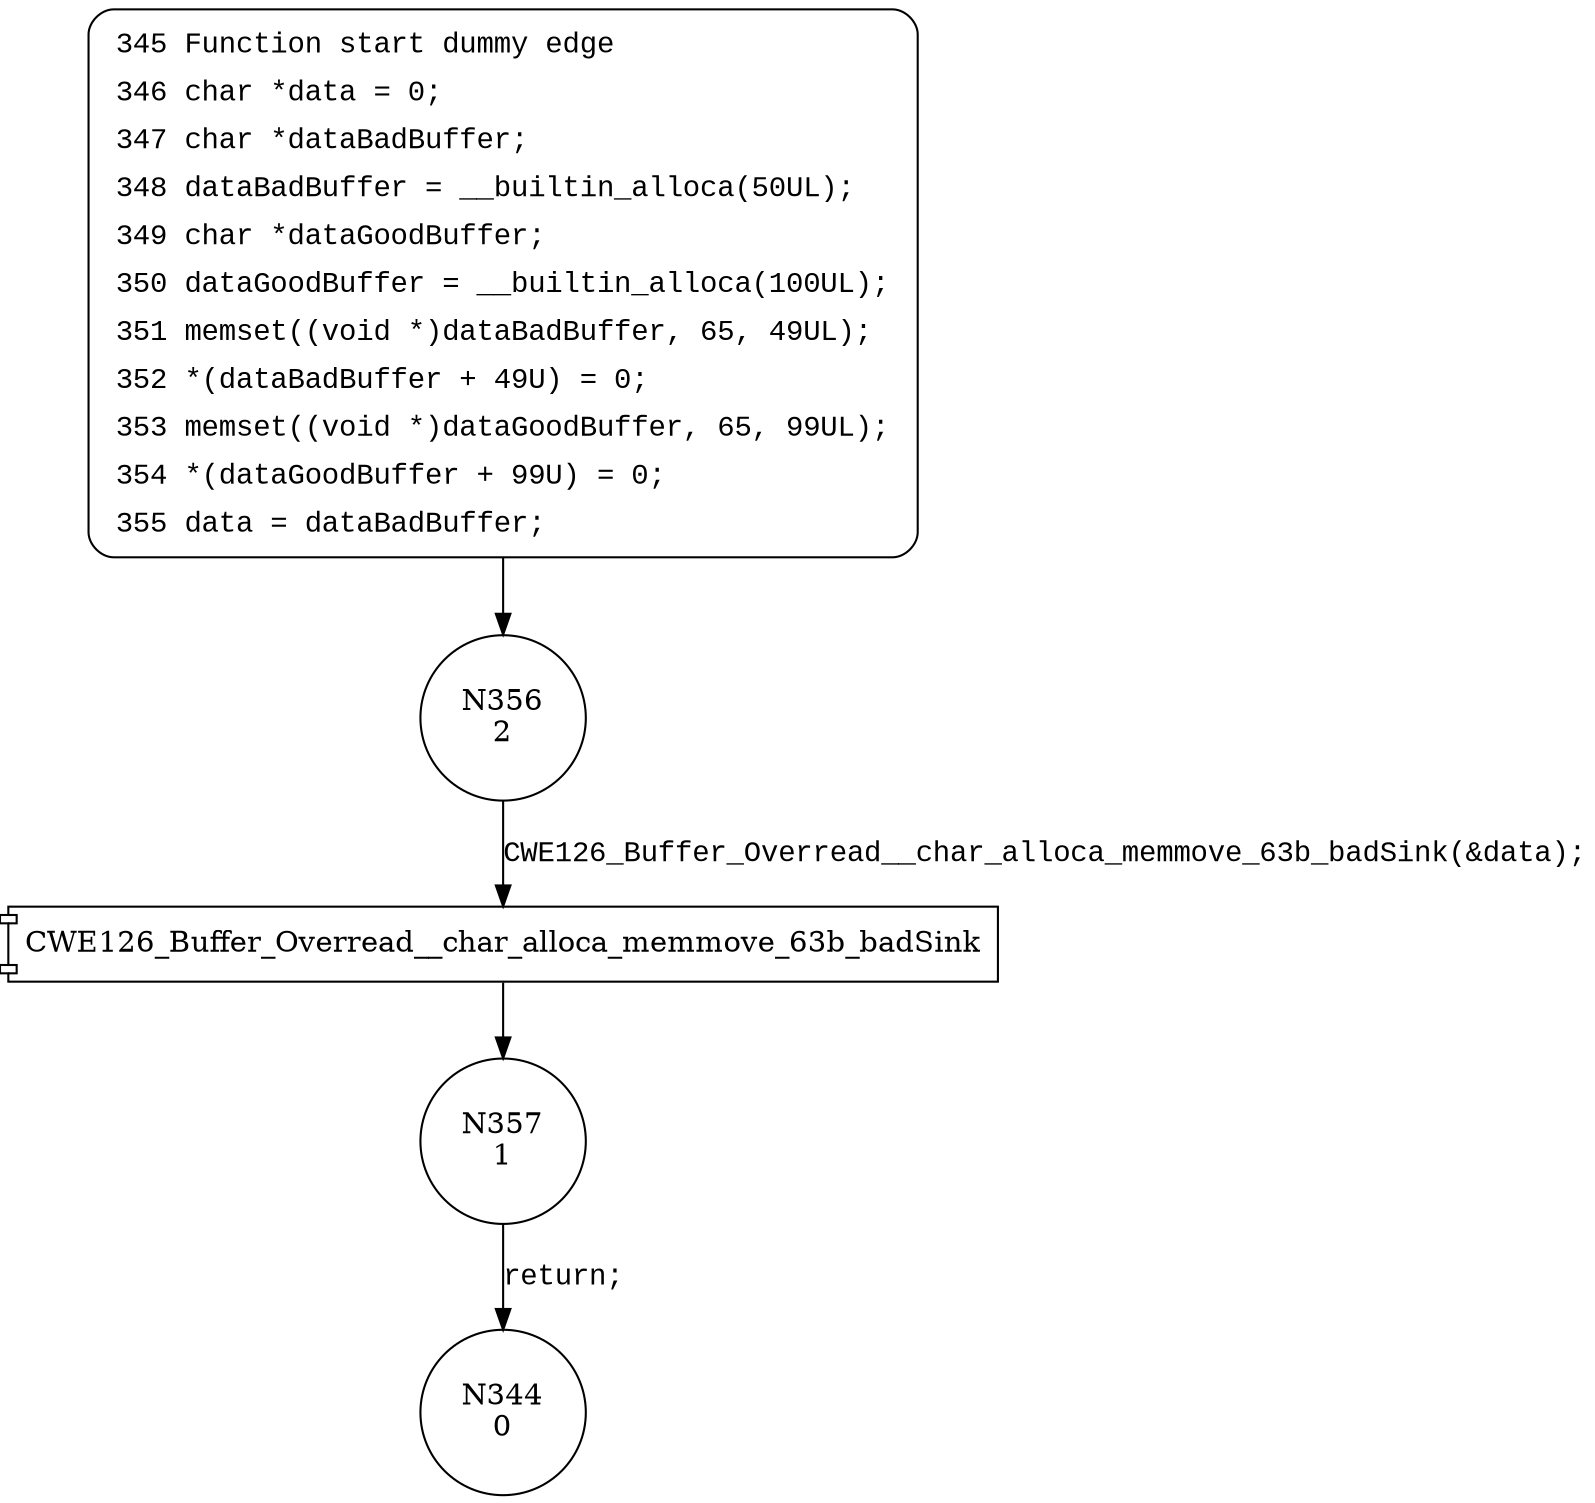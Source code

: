 digraph CWE126_Buffer_Overread__char_alloca_memmove_63_bad {
356 [shape="circle" label="N356\n2"]
357 [shape="circle" label="N357\n1"]
344 [shape="circle" label="N344\n0"]
345 [style="filled,bold" penwidth="1" fillcolor="white" fontname="Courier New" shape="Mrecord" label=<<table border="0" cellborder="0" cellpadding="3" bgcolor="white"><tr><td align="right">345</td><td align="left">Function start dummy edge</td></tr><tr><td align="right">346</td><td align="left">char *data = 0;</td></tr><tr><td align="right">347</td><td align="left">char *dataBadBuffer;</td></tr><tr><td align="right">348</td><td align="left">dataBadBuffer = __builtin_alloca(50UL);</td></tr><tr><td align="right">349</td><td align="left">char *dataGoodBuffer;</td></tr><tr><td align="right">350</td><td align="left">dataGoodBuffer = __builtin_alloca(100UL);</td></tr><tr><td align="right">351</td><td align="left">memset((void *)dataBadBuffer, 65, 49UL);</td></tr><tr><td align="right">352</td><td align="left">*(dataBadBuffer + 49U) = 0;</td></tr><tr><td align="right">353</td><td align="left">memset((void *)dataGoodBuffer, 65, 99UL);</td></tr><tr><td align="right">354</td><td align="left">*(dataGoodBuffer + 99U) = 0;</td></tr><tr><td align="right">355</td><td align="left">data = dataBadBuffer;</td></tr></table>>]
345 -> 356[label=""]
100008 [shape="component" label="CWE126_Buffer_Overread__char_alloca_memmove_63b_badSink"]
356 -> 100008 [label="CWE126_Buffer_Overread__char_alloca_memmove_63b_badSink(&data);" fontname="Courier New"]
100008 -> 357 [label="" fontname="Courier New"]
357 -> 344 [label="return;" fontname="Courier New"]
}